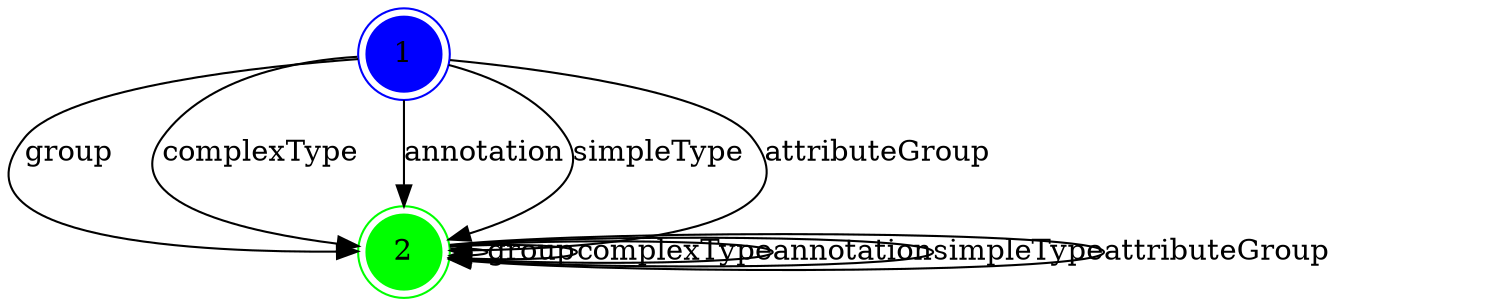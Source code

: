 digraph Redefine {
  mindist = 2.0
  1 -> 2 [label="group"]
  1 -> 2 [label="complexType"]
  1 -> 2 [label="annotation"]
  1 -> 2 [label="simpleType"]
  1 -> 2 [label="attributeGroup"]
  2 -> 2 [label="group"]
  2 -> 2 [label="complexType"]
  2 -> 2 [label="annotation"]
  2 -> 2 [label="simpleType"]
  2 -> 2 [label="attributeGroup"]
  1 [shape=doublecircle, style=filled, color=blue]
  2 [shape=doublecircle, style=filled, color=green]
}
